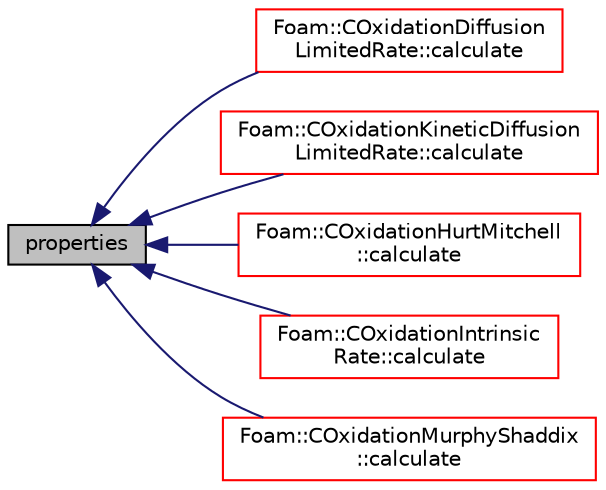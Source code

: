 digraph "properties"
{
  bgcolor="transparent";
  edge [fontname="Helvetica",fontsize="10",labelfontname="Helvetica",labelfontsize="10"];
  node [fontname="Helvetica",fontsize="10",shape=record];
  rankdir="LR";
  Node1527 [label="properties",height=0.2,width=0.4,color="black", fillcolor="grey75", style="filled", fontcolor="black"];
  Node1527 -> Node1528 [dir="back",color="midnightblue",fontsize="10",style="solid",fontname="Helvetica"];
  Node1528 [label="Foam::COxidationDiffusion\lLimitedRate::calculate",height=0.2,width=0.4,color="red",URL="$a24745.html#a3f7f56c60dd3cab1084e5c47795b39a7",tooltip="Update surface reactions. "];
  Node1527 -> Node1532 [dir="back",color="midnightblue",fontsize="10",style="solid",fontname="Helvetica"];
  Node1532 [label="Foam::COxidationKineticDiffusion\lLimitedRate::calculate",height=0.2,width=0.4,color="red",URL="$a24757.html#a3f7f56c60dd3cab1084e5c47795b39a7",tooltip="Update surface reactions. "];
  Node1527 -> Node1536 [dir="back",color="midnightblue",fontsize="10",style="solid",fontname="Helvetica"];
  Node1536 [label="Foam::COxidationHurtMitchell\l::calculate",height=0.2,width=0.4,color="red",URL="$a24749.html#a3f7f56c60dd3cab1084e5c47795b39a7",tooltip="Update surface reactions. "];
  Node1527 -> Node1539 [dir="back",color="midnightblue",fontsize="10",style="solid",fontname="Helvetica"];
  Node1539 [label="Foam::COxidationIntrinsic\lRate::calculate",height=0.2,width=0.4,color="red",URL="$a24753.html#a3f7f56c60dd3cab1084e5c47795b39a7",tooltip="Update surface reactions. "];
  Node1527 -> Node1543 [dir="back",color="midnightblue",fontsize="10",style="solid",fontname="Helvetica"];
  Node1543 [label="Foam::COxidationMurphyShaddix\l::calculate",height=0.2,width=0.4,color="red",URL="$a24761.html#a3f7f56c60dd3cab1084e5c47795b39a7",tooltip="Update surface reactions. "];
}
